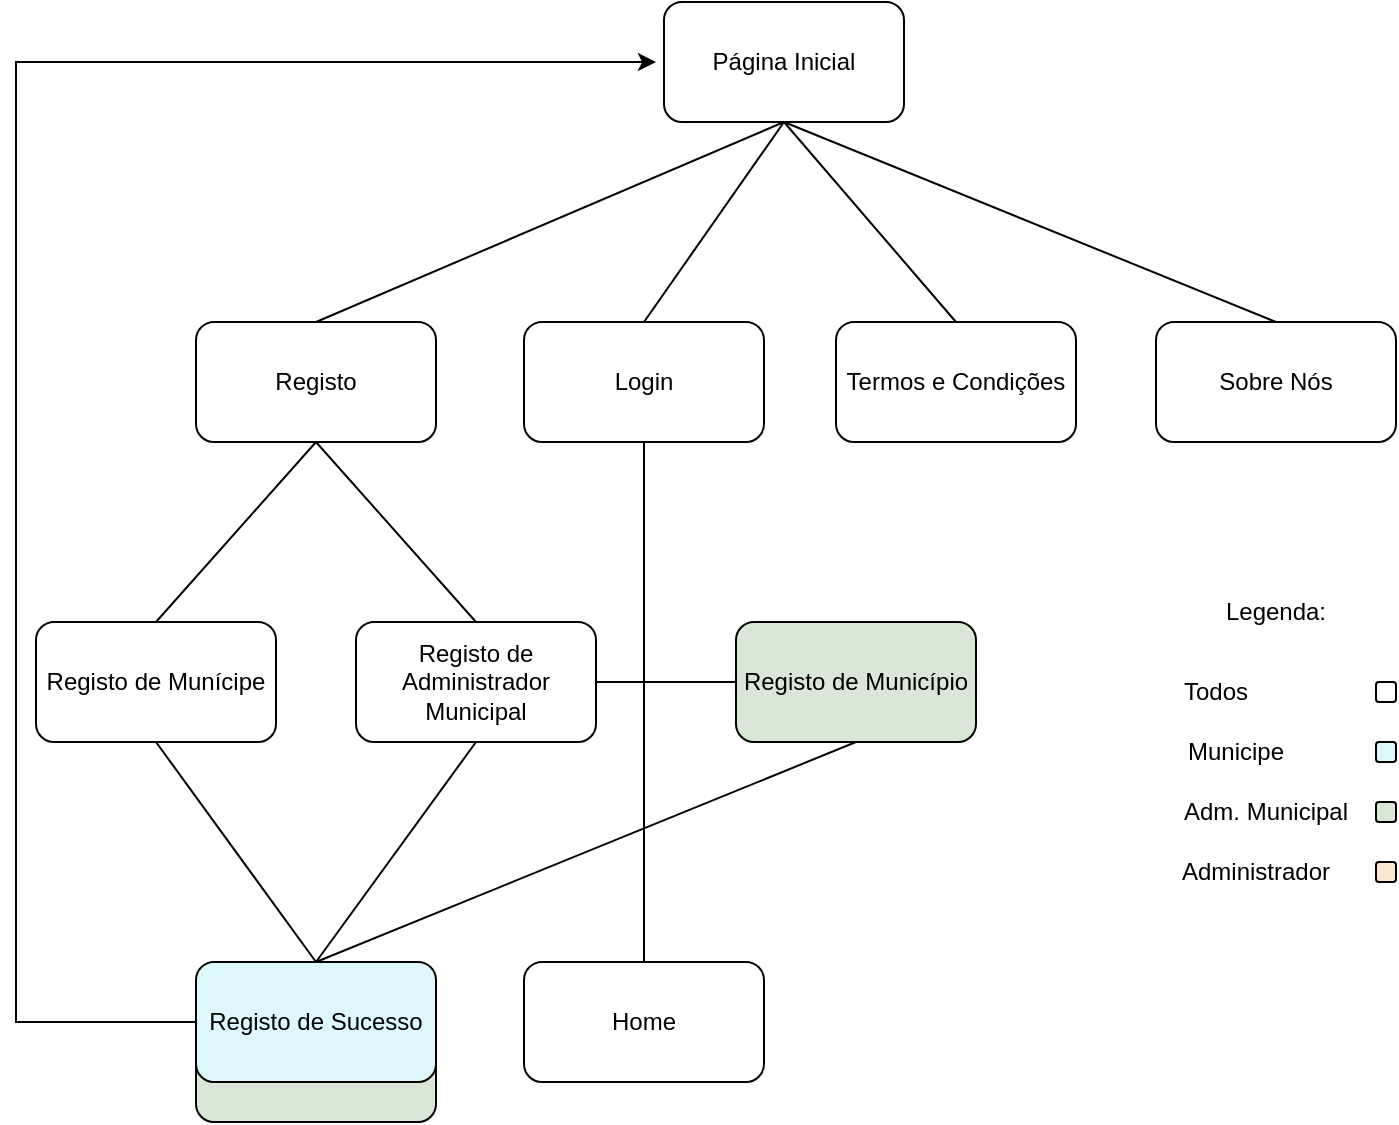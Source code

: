 <mxfile version="22.1.21" type="device">
  <diagram name="Page-1" id="G5q9KZHV6r75h-XVTquL">
    <mxGraphModel dx="1257" dy="686" grid="1" gridSize="10" guides="1" tooltips="1" connect="1" arrows="1" fold="1" page="1" pageScale="1" pageWidth="827" pageHeight="1169" math="0" shadow="0">
      <root>
        <mxCell id="0" />
        <mxCell id="1" parent="0" />
        <mxCell id="Ake1GuRM7ROGLEXvObE3-34" value="" style="rounded=1;whiteSpace=wrap;html=1;fillColor=#D9E7D6;shadow=0;" vertex="1" parent="1">
          <mxGeometry x="120" y="540" width="120" height="60" as="geometry" />
        </mxCell>
        <mxCell id="Ake1GuRM7ROGLEXvObE3-1" value="Página Inicial" style="rounded=1;whiteSpace=wrap;html=1;" vertex="1" parent="1">
          <mxGeometry x="354" y="40" width="120" height="60" as="geometry" />
        </mxCell>
        <mxCell id="Ake1GuRM7ROGLEXvObE3-2" value="Login" style="rounded=1;whiteSpace=wrap;html=1;" vertex="1" parent="1">
          <mxGeometry x="284" y="200" width="120" height="60" as="geometry" />
        </mxCell>
        <mxCell id="Ake1GuRM7ROGLEXvObE3-3" value="Registo" style="rounded=1;whiteSpace=wrap;html=1;" vertex="1" parent="1">
          <mxGeometry x="120" y="200" width="120" height="60" as="geometry" />
        </mxCell>
        <mxCell id="Ake1GuRM7ROGLEXvObE3-4" value="Termos e Condições" style="rounded=1;whiteSpace=wrap;html=1;" vertex="1" parent="1">
          <mxGeometry x="440" y="200" width="120" height="60" as="geometry" />
        </mxCell>
        <mxCell id="Ake1GuRM7ROGLEXvObE3-5" value="Sobre Nós" style="rounded=1;whiteSpace=wrap;html=1;" vertex="1" parent="1">
          <mxGeometry x="600" y="200" width="120" height="60" as="geometry" />
        </mxCell>
        <mxCell id="Ake1GuRM7ROGLEXvObE3-6" value="Registo de Munícipe" style="rounded=1;whiteSpace=wrap;html=1;" vertex="1" parent="1">
          <mxGeometry x="40" y="350" width="120" height="60" as="geometry" />
        </mxCell>
        <mxCell id="Ake1GuRM7ROGLEXvObE3-7" value="Registo de Administrador Municipal" style="rounded=1;whiteSpace=wrap;html=1;" vertex="1" parent="1">
          <mxGeometry x="200" y="350" width="120" height="60" as="geometry" />
        </mxCell>
        <mxCell id="Ake1GuRM7ROGLEXvObE3-8" value="" style="endArrow=none;html=1;rounded=0;exitX=0.5;exitY=1;exitDx=0;exitDy=0;entryX=0.5;entryY=0;entryDx=0;entryDy=0;" edge="1" parent="1" source="Ake1GuRM7ROGLEXvObE3-1" target="Ake1GuRM7ROGLEXvObE3-2">
          <mxGeometry width="50" height="50" relative="1" as="geometry">
            <mxPoint x="460" y="360" as="sourcePoint" />
            <mxPoint x="510" y="310" as="targetPoint" />
          </mxGeometry>
        </mxCell>
        <mxCell id="Ake1GuRM7ROGLEXvObE3-9" value="" style="endArrow=none;html=1;rounded=0;exitX=0.5;exitY=1;exitDx=0;exitDy=0;entryX=0.5;entryY=0;entryDx=0;entryDy=0;" edge="1" parent="1" source="Ake1GuRM7ROGLEXvObE3-1" target="Ake1GuRM7ROGLEXvObE3-3">
          <mxGeometry width="50" height="50" relative="1" as="geometry">
            <mxPoint x="424" y="110" as="sourcePoint" />
            <mxPoint x="190" y="210" as="targetPoint" />
          </mxGeometry>
        </mxCell>
        <mxCell id="Ake1GuRM7ROGLEXvObE3-10" value="" style="endArrow=none;html=1;rounded=0;entryX=0.5;entryY=1;entryDx=0;entryDy=0;exitX=0.5;exitY=0;exitDx=0;exitDy=0;" edge="1" parent="1" source="Ake1GuRM7ROGLEXvObE3-4" target="Ake1GuRM7ROGLEXvObE3-1">
          <mxGeometry width="50" height="50" relative="1" as="geometry">
            <mxPoint x="420" y="170" as="sourcePoint" />
            <mxPoint x="470" y="120" as="targetPoint" />
          </mxGeometry>
        </mxCell>
        <mxCell id="Ake1GuRM7ROGLEXvObE3-11" value="" style="endArrow=none;html=1;rounded=0;entryX=0.5;entryY=1;entryDx=0;entryDy=0;exitX=0.5;exitY=0;exitDx=0;exitDy=0;" edge="1" parent="1" source="Ake1GuRM7ROGLEXvObE3-5" target="Ake1GuRM7ROGLEXvObE3-1">
          <mxGeometry width="50" height="50" relative="1" as="geometry">
            <mxPoint x="540" y="170" as="sourcePoint" />
            <mxPoint x="590" y="120" as="targetPoint" />
          </mxGeometry>
        </mxCell>
        <mxCell id="Ake1GuRM7ROGLEXvObE3-12" value="" style="endArrow=none;html=1;rounded=0;entryX=0.5;entryY=1;entryDx=0;entryDy=0;exitX=0.5;exitY=0;exitDx=0;exitDy=0;" edge="1" parent="1" source="Ake1GuRM7ROGLEXvObE3-6" target="Ake1GuRM7ROGLEXvObE3-3">
          <mxGeometry width="50" height="50" relative="1" as="geometry">
            <mxPoint x="260" y="330" as="sourcePoint" />
            <mxPoint x="310" y="280" as="targetPoint" />
          </mxGeometry>
        </mxCell>
        <mxCell id="Ake1GuRM7ROGLEXvObE3-13" value="" style="endArrow=none;html=1;rounded=0;entryX=0.5;entryY=1;entryDx=0;entryDy=0;exitX=0.5;exitY=0;exitDx=0;exitDy=0;" edge="1" parent="1" source="Ake1GuRM7ROGLEXvObE3-7" target="Ake1GuRM7ROGLEXvObE3-3">
          <mxGeometry width="50" height="50" relative="1" as="geometry">
            <mxPoint x="410" y="340" as="sourcePoint" />
            <mxPoint x="460" y="290" as="targetPoint" />
          </mxGeometry>
        </mxCell>
        <mxCell id="Ake1GuRM7ROGLEXvObE3-18" style="edgeStyle=orthogonalEdgeStyle;rounded=0;orthogonalLoop=1;jettySize=auto;html=1;" edge="1" parent="1" source="Ake1GuRM7ROGLEXvObE3-14">
          <mxGeometry relative="1" as="geometry">
            <mxPoint x="350" y="70" as="targetPoint" />
            <Array as="points">
              <mxPoint x="30" y="550" />
              <mxPoint x="30" y="70" />
            </Array>
          </mxGeometry>
        </mxCell>
        <mxCell id="Ake1GuRM7ROGLEXvObE3-14" value="Registo de Sucesso" style="rounded=1;whiteSpace=wrap;html=1;fillColor=#DDF8FA;" vertex="1" parent="1">
          <mxGeometry x="120" y="520" width="120" height="60" as="geometry" />
        </mxCell>
        <mxCell id="Ake1GuRM7ROGLEXvObE3-15" value="" style="endArrow=none;html=1;rounded=0;entryX=0.5;entryY=1;entryDx=0;entryDy=0;exitX=0.5;exitY=0;exitDx=0;exitDy=0;" edge="1" parent="1" source="Ake1GuRM7ROGLEXvObE3-14" target="Ake1GuRM7ROGLEXvObE3-7">
          <mxGeometry width="50" height="50" relative="1" as="geometry">
            <mxPoint x="460" y="360" as="sourcePoint" />
            <mxPoint x="510" y="310" as="targetPoint" />
          </mxGeometry>
        </mxCell>
        <mxCell id="Ake1GuRM7ROGLEXvObE3-16" value="" style="endArrow=none;html=1;rounded=0;exitX=0.5;exitY=0;exitDx=0;exitDy=0;entryX=0.5;entryY=1;entryDx=0;entryDy=0;" edge="1" parent="1" source="Ake1GuRM7ROGLEXvObE3-14" target="Ake1GuRM7ROGLEXvObE3-6">
          <mxGeometry width="50" height="50" relative="1" as="geometry">
            <mxPoint x="140" y="450" as="sourcePoint" />
            <mxPoint x="190" y="400" as="targetPoint" />
          </mxGeometry>
        </mxCell>
        <mxCell id="Ake1GuRM7ROGLEXvObE3-21" value="Home" style="rounded=1;whiteSpace=wrap;html=1;" vertex="1" parent="1">
          <mxGeometry x="284" y="520" width="120" height="60" as="geometry" />
        </mxCell>
        <mxCell id="Ake1GuRM7ROGLEXvObE3-23" value="" style="endArrow=none;html=1;rounded=0;entryX=0.5;entryY=1;entryDx=0;entryDy=0;exitX=0.5;exitY=0;exitDx=0;exitDy=0;" edge="1" parent="1" source="Ake1GuRM7ROGLEXvObE3-21" target="Ake1GuRM7ROGLEXvObE3-2">
          <mxGeometry width="50" height="50" relative="1" as="geometry">
            <mxPoint x="150" y="340" as="sourcePoint" />
            <mxPoint x="200" y="290" as="targetPoint" />
          </mxGeometry>
        </mxCell>
        <mxCell id="Ake1GuRM7ROGLEXvObE3-35" value="Registo de Município" style="rounded=1;whiteSpace=wrap;html=1;fillColor=#D9E7D6;" vertex="1" parent="1">
          <mxGeometry x="390" y="350" width="120" height="60" as="geometry" />
        </mxCell>
        <mxCell id="Ake1GuRM7ROGLEXvObE3-36" value="" style="endArrow=none;html=1;rounded=0;exitX=1;exitY=0.5;exitDx=0;exitDy=0;entryX=0;entryY=0.5;entryDx=0;entryDy=0;" edge="1" parent="1" source="Ake1GuRM7ROGLEXvObE3-7" target="Ake1GuRM7ROGLEXvObE3-35">
          <mxGeometry width="50" height="50" relative="1" as="geometry">
            <mxPoint x="550" y="500" as="sourcePoint" />
            <mxPoint x="600" y="450" as="targetPoint" />
          </mxGeometry>
        </mxCell>
        <mxCell id="Ake1GuRM7ROGLEXvObE3-37" value="" style="endArrow=none;html=1;rounded=0;entryX=0.5;entryY=1;entryDx=0;entryDy=0;exitX=0.5;exitY=0;exitDx=0;exitDy=0;" edge="1" parent="1" source="Ake1GuRM7ROGLEXvObE3-14" target="Ake1GuRM7ROGLEXvObE3-35">
          <mxGeometry width="50" height="50" relative="1" as="geometry">
            <mxPoint x="580" y="520" as="sourcePoint" />
            <mxPoint x="630" y="470" as="targetPoint" />
          </mxGeometry>
        </mxCell>
        <mxCell id="Ake1GuRM7ROGLEXvObE3-38" value="" style="group" vertex="1" connectable="0" parent="1">
          <mxGeometry x="600" y="330" width="120" height="160" as="geometry" />
        </mxCell>
        <mxCell id="Ake1GuRM7ROGLEXvObE3-24" value="Legenda:" style="text;html=1;strokeColor=none;fillColor=none;align=center;verticalAlign=middle;whiteSpace=wrap;rounded=0;" vertex="1" parent="Ake1GuRM7ROGLEXvObE3-38">
          <mxGeometry x="30" width="60" height="30" as="geometry" />
        </mxCell>
        <mxCell id="Ake1GuRM7ROGLEXvObE3-25" value="Todos" style="text;html=1;strokeColor=none;fillColor=none;align=center;verticalAlign=middle;whiteSpace=wrap;rounded=0;" vertex="1" parent="Ake1GuRM7ROGLEXvObE3-38">
          <mxGeometry y="40" width="60" height="30" as="geometry" />
        </mxCell>
        <mxCell id="Ake1GuRM7ROGLEXvObE3-26" value="" style="rounded=1;whiteSpace=wrap;html=1;" vertex="1" parent="Ake1GuRM7ROGLEXvObE3-38">
          <mxGeometry x="110" y="50" width="10" height="10" as="geometry" />
        </mxCell>
        <mxCell id="Ake1GuRM7ROGLEXvObE3-27" value="Municipe" style="text;html=1;strokeColor=none;fillColor=none;align=center;verticalAlign=middle;whiteSpace=wrap;rounded=0;" vertex="1" parent="Ake1GuRM7ROGLEXvObE3-38">
          <mxGeometry x="10" y="70" width="60" height="30" as="geometry" />
        </mxCell>
        <mxCell id="Ake1GuRM7ROGLEXvObE3-28" value="" style="rounded=1;whiteSpace=wrap;html=1;fillColor=#ddf8fa;strokeColor=default;" vertex="1" parent="Ake1GuRM7ROGLEXvObE3-38">
          <mxGeometry x="110" y="80" width="10" height="10" as="geometry" />
        </mxCell>
        <mxCell id="Ake1GuRM7ROGLEXvObE3-29" value="Adm. Municipal" style="text;html=1;strokeColor=none;fillColor=none;align=center;verticalAlign=middle;whiteSpace=wrap;rounded=0;" vertex="1" parent="Ake1GuRM7ROGLEXvObE3-38">
          <mxGeometry x="10" y="100" width="90" height="30" as="geometry" />
        </mxCell>
        <mxCell id="Ake1GuRM7ROGLEXvObE3-30" value="" style="rounded=1;whiteSpace=wrap;html=1;fillColor=#d9e7d6;" vertex="1" parent="Ake1GuRM7ROGLEXvObE3-38">
          <mxGeometry x="110" y="110" width="10" height="10" as="geometry" />
        </mxCell>
        <mxCell id="Ake1GuRM7ROGLEXvObE3-31" value="Administrador" style="text;html=1;strokeColor=none;fillColor=none;align=center;verticalAlign=middle;whiteSpace=wrap;rounded=0;" vertex="1" parent="Ake1GuRM7ROGLEXvObE3-38">
          <mxGeometry x="20" y="130" width="60" height="30" as="geometry" />
        </mxCell>
        <mxCell id="Ake1GuRM7ROGLEXvObE3-32" value="" style="rounded=1;whiteSpace=wrap;html=1;fillColor=#fbe7cf;" vertex="1" parent="Ake1GuRM7ROGLEXvObE3-38">
          <mxGeometry x="110" y="140" width="10" height="10" as="geometry" />
        </mxCell>
      </root>
    </mxGraphModel>
  </diagram>
</mxfile>
